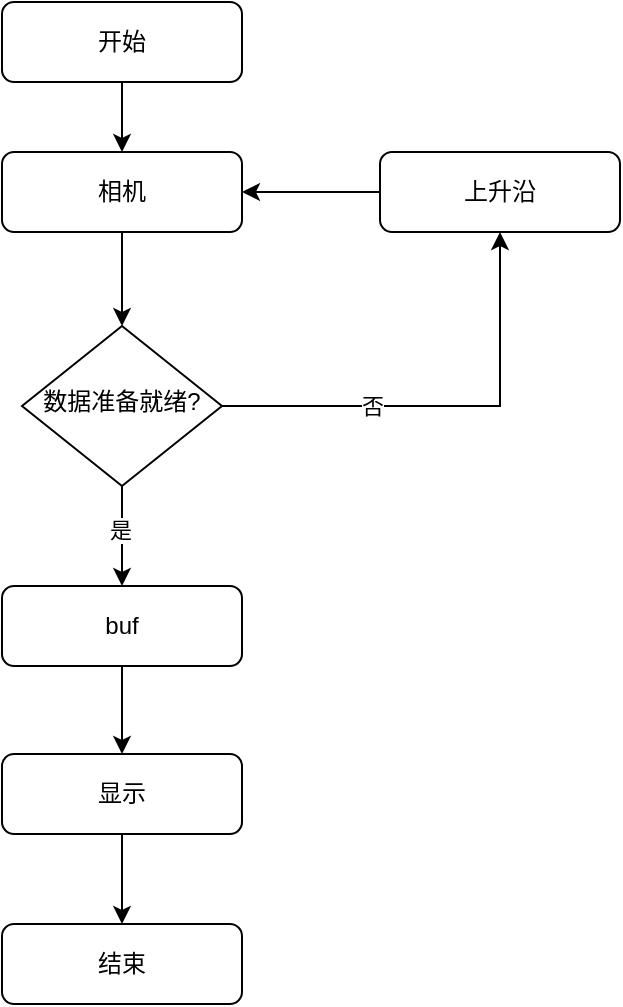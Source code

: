 <mxfile version="24.4.13" type="github">
  <diagram id="C5RBs43oDa-KdzZeNtuy" name="Page-1">
    <mxGraphModel dx="1117" dy="777" grid="1" gridSize="10" guides="1" tooltips="1" connect="1" arrows="1" fold="1" page="1" pageScale="1" pageWidth="827" pageHeight="1169" math="0" shadow="0">
      <root>
        <mxCell id="WIyWlLk6GJQsqaUBKTNV-0" />
        <mxCell id="WIyWlLk6GJQsqaUBKTNV-1" parent="WIyWlLk6GJQsqaUBKTNV-0" />
        <mxCell id="WbNXJ3j-4JGKkmVH_gOa-11" value="" style="edgeStyle=orthogonalEdgeStyle;rounded=0;orthogonalLoop=1;jettySize=auto;html=1;" edge="1" parent="WIyWlLk6GJQsqaUBKTNV-1" source="WIyWlLk6GJQsqaUBKTNV-3" target="WIyWlLk6GJQsqaUBKTNV-6">
          <mxGeometry relative="1" as="geometry" />
        </mxCell>
        <mxCell id="WIyWlLk6GJQsqaUBKTNV-3" value="相机" style="rounded=1;whiteSpace=wrap;html=1;fontSize=12;glass=0;strokeWidth=1;shadow=0;" parent="WIyWlLk6GJQsqaUBKTNV-1" vertex="1">
          <mxGeometry x="321" y="154" width="120" height="40" as="geometry" />
        </mxCell>
        <mxCell id="WbNXJ3j-4JGKkmVH_gOa-13" value="" style="edgeStyle=orthogonalEdgeStyle;rounded=0;orthogonalLoop=1;jettySize=auto;html=1;" edge="1" parent="WIyWlLk6GJQsqaUBKTNV-1" source="WIyWlLk6GJQsqaUBKTNV-6" target="WbNXJ3j-4JGKkmVH_gOa-18">
          <mxGeometry relative="1" as="geometry">
            <mxPoint x="381" y="367" as="targetPoint" />
          </mxGeometry>
        </mxCell>
        <mxCell id="WbNXJ3j-4JGKkmVH_gOa-17" value="是" style="edgeLabel;html=1;align=center;verticalAlign=middle;resizable=0;points=[];" vertex="1" connectable="0" parent="WbNXJ3j-4JGKkmVH_gOa-13">
          <mxGeometry x="-0.05" y="3" relative="1" as="geometry">
            <mxPoint x="-4" y="-2" as="offset" />
          </mxGeometry>
        </mxCell>
        <mxCell id="WbNXJ3j-4JGKkmVH_gOa-15" style="edgeStyle=orthogonalEdgeStyle;rounded=0;orthogonalLoop=1;jettySize=auto;html=1;entryX=0.5;entryY=1;entryDx=0;entryDy=0;" edge="1" parent="WIyWlLk6GJQsqaUBKTNV-1" source="WIyWlLk6GJQsqaUBKTNV-6" target="WIyWlLk6GJQsqaUBKTNV-7">
          <mxGeometry relative="1" as="geometry" />
        </mxCell>
        <mxCell id="WbNXJ3j-4JGKkmVH_gOa-16" value="否" style="edgeLabel;html=1;align=center;verticalAlign=middle;resizable=0;points=[];" vertex="1" connectable="0" parent="WbNXJ3j-4JGKkmVH_gOa-15">
          <mxGeometry x="-0.34" relative="1" as="geometry">
            <mxPoint as="offset" />
          </mxGeometry>
        </mxCell>
        <mxCell id="WIyWlLk6GJQsqaUBKTNV-6" value="数据准备就绪&lt;span style=&quot;background-color: initial;&quot;&gt;?&lt;/span&gt;" style="rhombus;whiteSpace=wrap;html=1;shadow=0;fontFamily=Helvetica;fontSize=12;align=center;strokeWidth=1;spacing=6;spacingTop=-4;" parent="WIyWlLk6GJQsqaUBKTNV-1" vertex="1">
          <mxGeometry x="331" y="241" width="100" height="80" as="geometry" />
        </mxCell>
        <mxCell id="WbNXJ3j-4JGKkmVH_gOa-26" style="edgeStyle=orthogonalEdgeStyle;rounded=0;orthogonalLoop=1;jettySize=auto;html=1;entryX=1;entryY=0.5;entryDx=0;entryDy=0;" edge="1" parent="WIyWlLk6GJQsqaUBKTNV-1" source="WIyWlLk6GJQsqaUBKTNV-7" target="WIyWlLk6GJQsqaUBKTNV-3">
          <mxGeometry relative="1" as="geometry" />
        </mxCell>
        <mxCell id="WIyWlLk6GJQsqaUBKTNV-7" value="上升沿" style="rounded=1;whiteSpace=wrap;html=1;fontSize=12;glass=0;strokeWidth=1;shadow=0;" parent="WIyWlLk6GJQsqaUBKTNV-1" vertex="1">
          <mxGeometry x="510" y="154" width="120" height="40" as="geometry" />
        </mxCell>
        <mxCell id="WbNXJ3j-4JGKkmVH_gOa-10" value="" style="edgeStyle=orthogonalEdgeStyle;rounded=0;orthogonalLoop=1;jettySize=auto;html=1;" edge="1" parent="WIyWlLk6GJQsqaUBKTNV-1" source="WbNXJ3j-4JGKkmVH_gOa-9" target="WIyWlLk6GJQsqaUBKTNV-3">
          <mxGeometry relative="1" as="geometry" />
        </mxCell>
        <mxCell id="WbNXJ3j-4JGKkmVH_gOa-9" value="开始" style="rounded=1;whiteSpace=wrap;html=1;fontSize=12;glass=0;strokeWidth=1;shadow=0;" vertex="1" parent="WIyWlLk6GJQsqaUBKTNV-1">
          <mxGeometry x="321" y="79" width="120" height="40" as="geometry" />
        </mxCell>
        <mxCell id="WbNXJ3j-4JGKkmVH_gOa-23" value="" style="edgeStyle=orthogonalEdgeStyle;rounded=0;orthogonalLoop=1;jettySize=auto;html=1;" edge="1" parent="WIyWlLk6GJQsqaUBKTNV-1" source="WbNXJ3j-4JGKkmVH_gOa-18" target="WbNXJ3j-4JGKkmVH_gOa-19">
          <mxGeometry relative="1" as="geometry" />
        </mxCell>
        <mxCell id="WbNXJ3j-4JGKkmVH_gOa-18" value="buf" style="rounded=1;whiteSpace=wrap;html=1;fontSize=12;glass=0;strokeWidth=1;shadow=0;" vertex="1" parent="WIyWlLk6GJQsqaUBKTNV-1">
          <mxGeometry x="321" y="371" width="120" height="40" as="geometry" />
        </mxCell>
        <mxCell id="WbNXJ3j-4JGKkmVH_gOa-25" value="" style="edgeStyle=orthogonalEdgeStyle;rounded=0;orthogonalLoop=1;jettySize=auto;html=1;" edge="1" parent="WIyWlLk6GJQsqaUBKTNV-1" source="WbNXJ3j-4JGKkmVH_gOa-19" target="WbNXJ3j-4JGKkmVH_gOa-24">
          <mxGeometry relative="1" as="geometry" />
        </mxCell>
        <mxCell id="WbNXJ3j-4JGKkmVH_gOa-19" value="显示" style="rounded=1;whiteSpace=wrap;html=1;fontSize=12;glass=0;strokeWidth=1;shadow=0;" vertex="1" parent="WIyWlLk6GJQsqaUBKTNV-1">
          <mxGeometry x="321" y="455" width="120" height="40" as="geometry" />
        </mxCell>
        <mxCell id="WbNXJ3j-4JGKkmVH_gOa-24" value="结束" style="rounded=1;whiteSpace=wrap;html=1;fontSize=12;glass=0;strokeWidth=1;shadow=0;" vertex="1" parent="WIyWlLk6GJQsqaUBKTNV-1">
          <mxGeometry x="321" y="540" width="120" height="40" as="geometry" />
        </mxCell>
      </root>
    </mxGraphModel>
  </diagram>
</mxfile>
